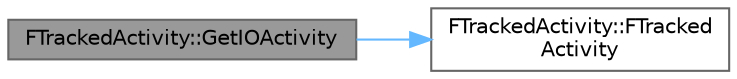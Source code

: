 digraph "FTrackedActivity::GetIOActivity"
{
 // INTERACTIVE_SVG=YES
 // LATEX_PDF_SIZE
  bgcolor="transparent";
  edge [fontname=Helvetica,fontsize=10,labelfontname=Helvetica,labelfontsize=10];
  node [fontname=Helvetica,fontsize=10,shape=box,height=0.2,width=0.4];
  rankdir="LR";
  Node1 [id="Node000001",label="FTrackedActivity::GetIOActivity",height=0.2,width=0.4,color="gray40", fillcolor="grey60", style="filled", fontcolor="black",tooltip="I/O Activity.Shows current I / O operation.If plugin / game have their own I / O, scopes will need to..."];
  Node1 -> Node2 [id="edge1_Node000001_Node000002",color="steelblue1",style="solid",tooltip=" "];
  Node2 [id="Node000002",label="FTrackedActivity::FTracked\lActivity",height=0.2,width=0.4,color="grey40", fillcolor="white", style="filled",URL="$db/db4/classFTrackedActivity.html#adf77bdc62054ef4549c3073913ef6004",tooltip="Ctor."];
}
